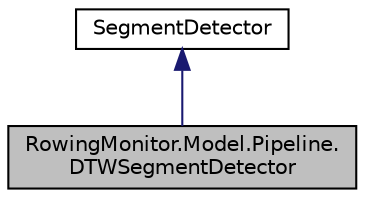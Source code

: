 digraph "RowingMonitor.Model.Pipeline.DTWSegmentDetector"
{
  edge [fontname="Helvetica",fontsize="10",labelfontname="Helvetica",labelfontsize="10"];
  node [fontname="Helvetica",fontsize="10",shape=record];
  Node2 [label="RowingMonitor.Model.Pipeline.\lDTWSegmentDetector",height=0.2,width=0.4,color="black", fillcolor="grey75", style="filled", fontcolor="black"];
  Node3 -> Node2 [dir="back",color="midnightblue",fontsize="10",style="solid",fontname="Helvetica"];
  Node3 [label="SegmentDetector",height=0.2,width=0.4,color="black", fillcolor="white", style="filled",URL="$class_rowing_monitor_1_1_model_1_1_pipeline_1_1_segment_detector.html"];
}
